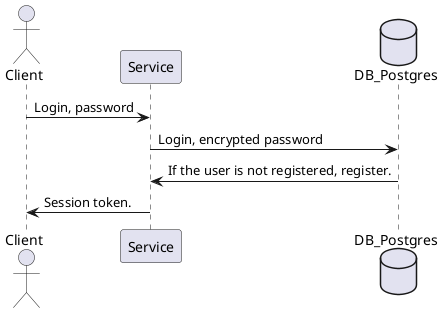 @startuml
actor Client
Client -> Service: Login, password
database DB_Postgres
Service -> DB_Postgres: Login, encrypted password
DB_Postgres -> Service: If the user is not registered, register.
Service -> Client: Session token.
@enduml
